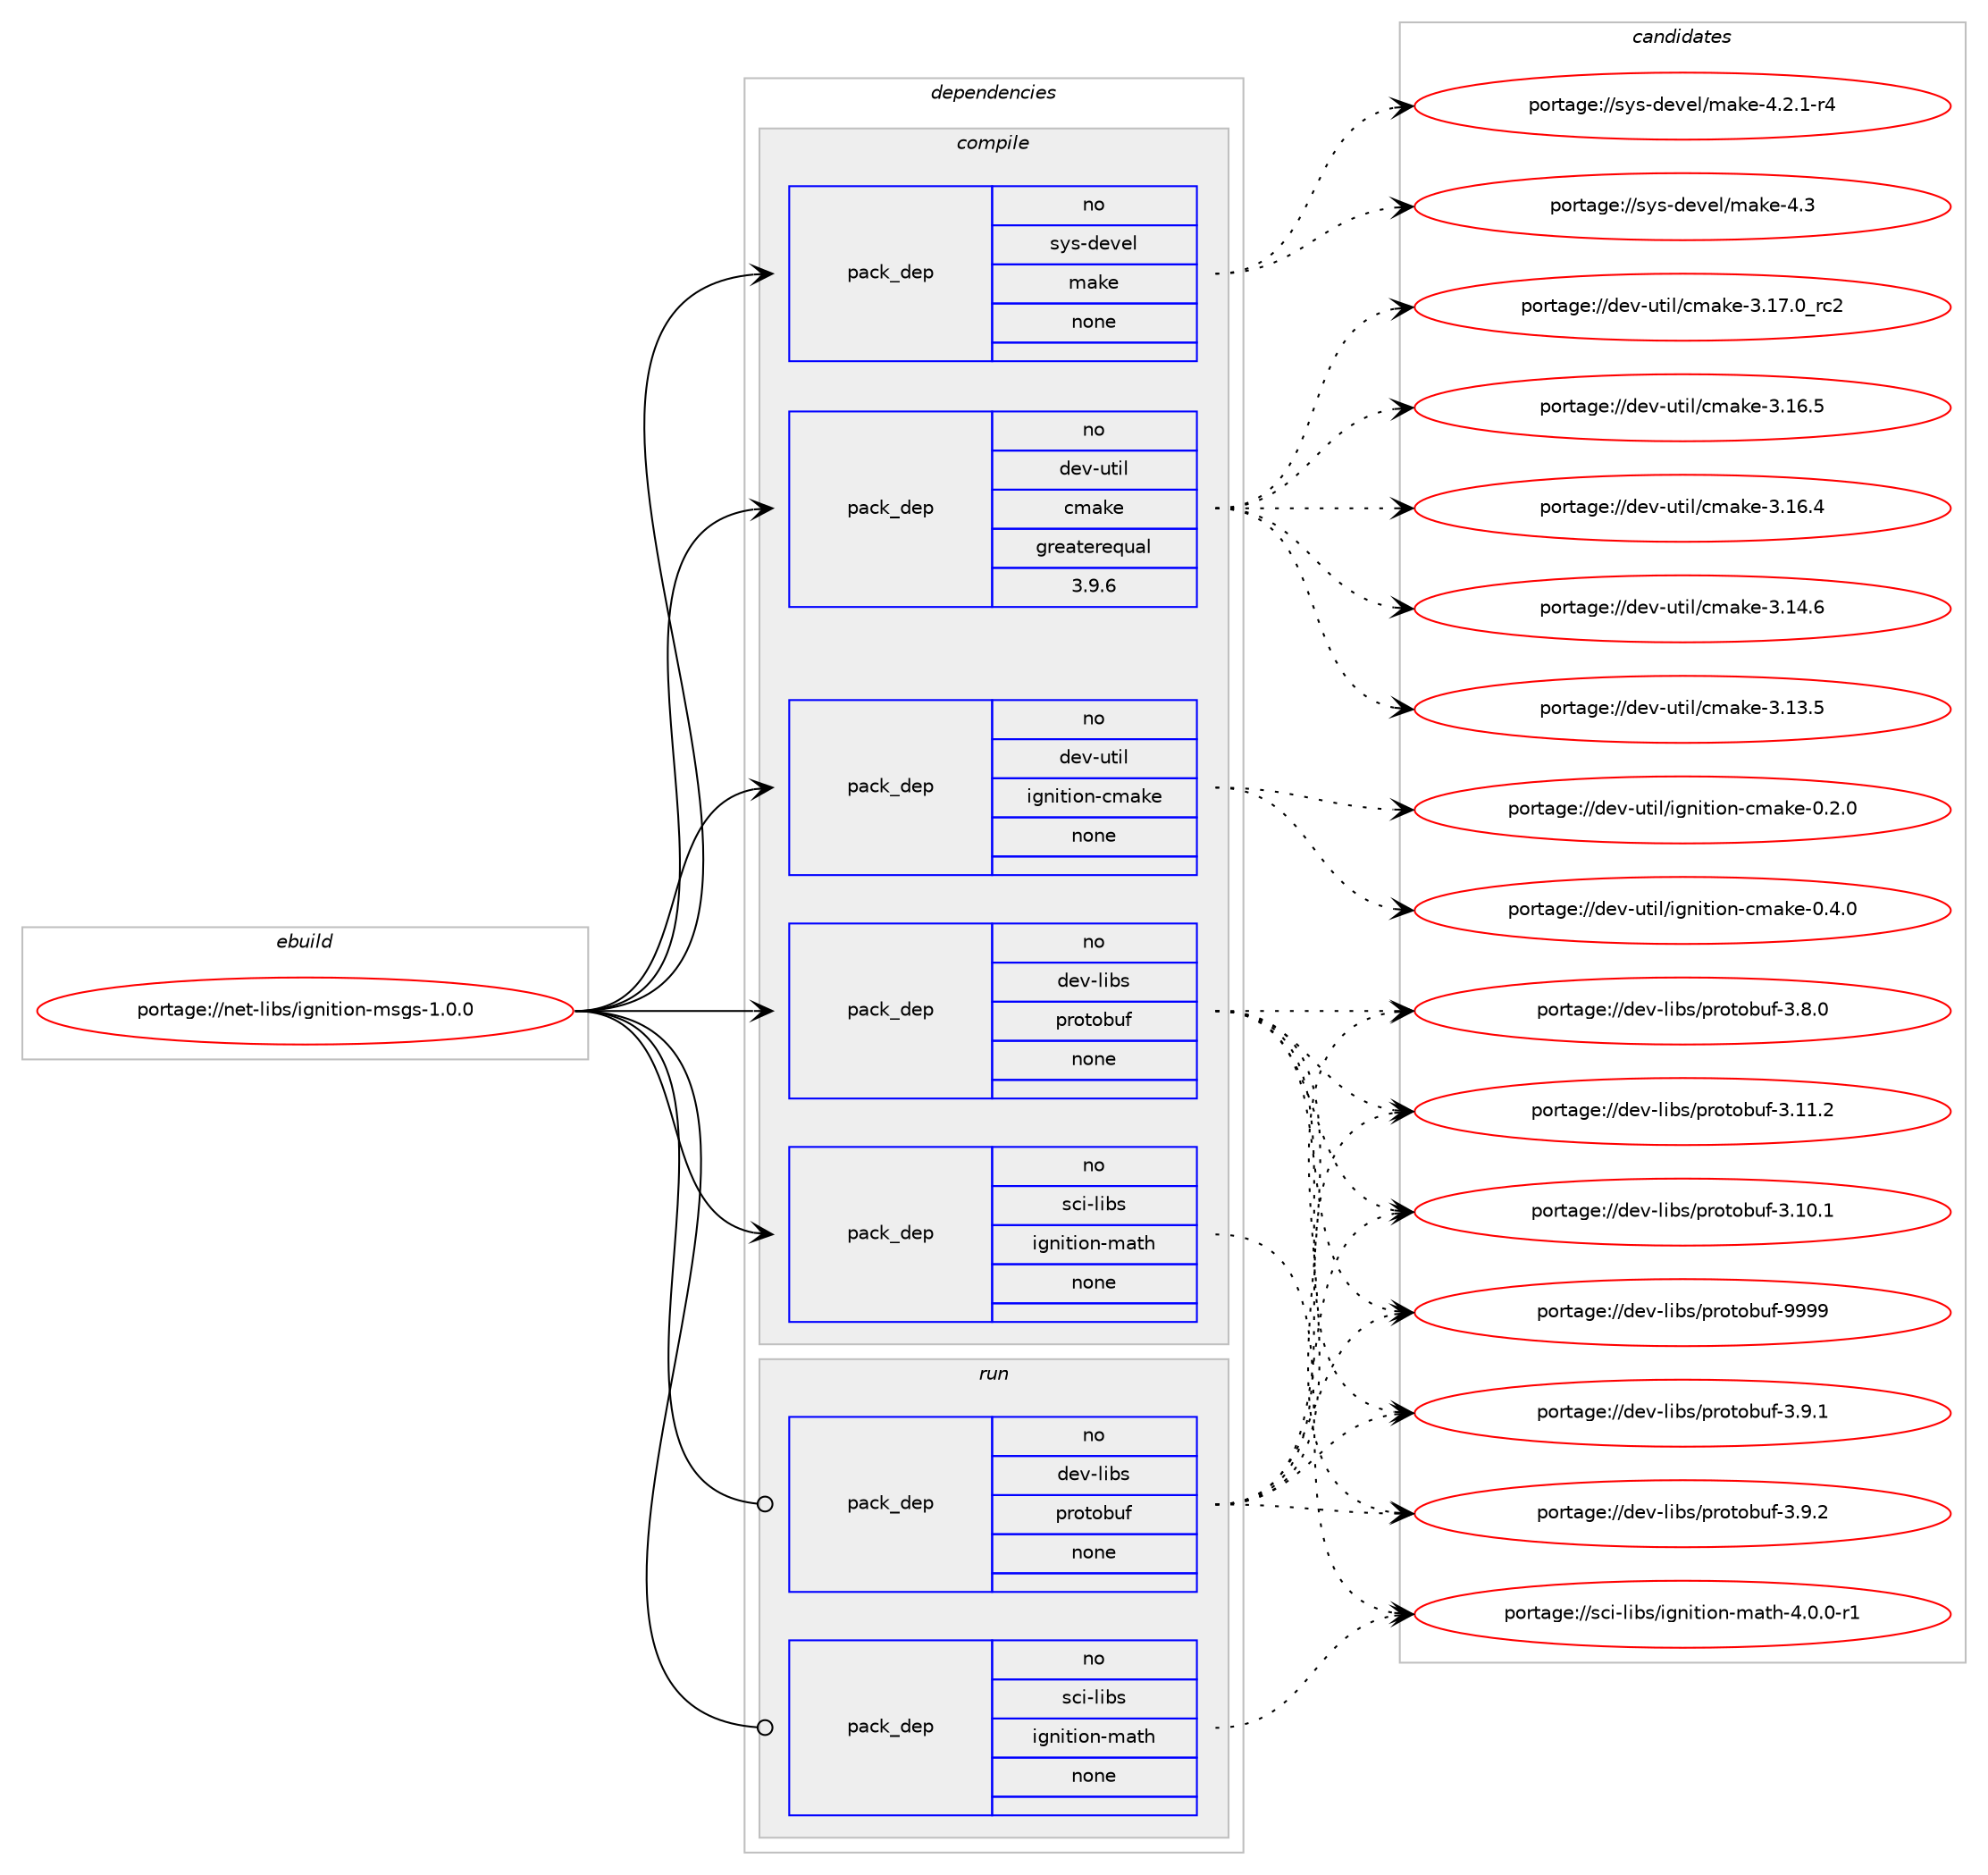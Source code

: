 digraph prolog {

# *************
# Graph options
# *************

newrank=true;
concentrate=true;
compound=true;
graph [rankdir=LR,fontname=Helvetica,fontsize=10,ranksep=1.5];#, ranksep=2.5, nodesep=0.2];
edge  [arrowhead=vee];
node  [fontname=Helvetica,fontsize=10];

# **********
# The ebuild
# **********

subgraph cluster_leftcol {
color=gray;
rank=same;
label=<<i>ebuild</i>>;
id [label="portage://net-libs/ignition-msgs-1.0.0", color=red, width=4, href="../net-libs/ignition-msgs-1.0.0.svg"];
}

# ****************
# The dependencies
# ****************

subgraph cluster_midcol {
color=gray;
label=<<i>dependencies</i>>;
subgraph cluster_compile {
fillcolor="#eeeeee";
style=filled;
label=<<i>compile</i>>;
subgraph pack46993 {
dependency60137 [label=<<TABLE BORDER="0" CELLBORDER="1" CELLSPACING="0" CELLPADDING="4" WIDTH="220"><TR><TD ROWSPAN="6" CELLPADDING="30">pack_dep</TD></TR><TR><TD WIDTH="110">no</TD></TR><TR><TD>dev-libs</TD></TR><TR><TD>protobuf</TD></TR><TR><TD>none</TD></TR><TR><TD></TD></TR></TABLE>>, shape=none, color=blue];
}
id:e -> dependency60137:w [weight=20,style="solid",arrowhead="vee"];
subgraph pack46994 {
dependency60138 [label=<<TABLE BORDER="0" CELLBORDER="1" CELLSPACING="0" CELLPADDING="4" WIDTH="220"><TR><TD ROWSPAN="6" CELLPADDING="30">pack_dep</TD></TR><TR><TD WIDTH="110">no</TD></TR><TR><TD>dev-util</TD></TR><TR><TD>cmake</TD></TR><TR><TD>greaterequal</TD></TR><TR><TD>3.9.6</TD></TR></TABLE>>, shape=none, color=blue];
}
id:e -> dependency60138:w [weight=20,style="solid",arrowhead="vee"];
subgraph pack46995 {
dependency60139 [label=<<TABLE BORDER="0" CELLBORDER="1" CELLSPACING="0" CELLPADDING="4" WIDTH="220"><TR><TD ROWSPAN="6" CELLPADDING="30">pack_dep</TD></TR><TR><TD WIDTH="110">no</TD></TR><TR><TD>dev-util</TD></TR><TR><TD>ignition-cmake</TD></TR><TR><TD>none</TD></TR><TR><TD></TD></TR></TABLE>>, shape=none, color=blue];
}
id:e -> dependency60139:w [weight=20,style="solid",arrowhead="vee"];
subgraph pack46996 {
dependency60140 [label=<<TABLE BORDER="0" CELLBORDER="1" CELLSPACING="0" CELLPADDING="4" WIDTH="220"><TR><TD ROWSPAN="6" CELLPADDING="30">pack_dep</TD></TR><TR><TD WIDTH="110">no</TD></TR><TR><TD>sci-libs</TD></TR><TR><TD>ignition-math</TD></TR><TR><TD>none</TD></TR><TR><TD></TD></TR></TABLE>>, shape=none, color=blue];
}
id:e -> dependency60140:w [weight=20,style="solid",arrowhead="vee"];
subgraph pack46997 {
dependency60141 [label=<<TABLE BORDER="0" CELLBORDER="1" CELLSPACING="0" CELLPADDING="4" WIDTH="220"><TR><TD ROWSPAN="6" CELLPADDING="30">pack_dep</TD></TR><TR><TD WIDTH="110">no</TD></TR><TR><TD>sys-devel</TD></TR><TR><TD>make</TD></TR><TR><TD>none</TD></TR><TR><TD></TD></TR></TABLE>>, shape=none, color=blue];
}
id:e -> dependency60141:w [weight=20,style="solid",arrowhead="vee"];
}
subgraph cluster_compileandrun {
fillcolor="#eeeeee";
style=filled;
label=<<i>compile and run</i>>;
}
subgraph cluster_run {
fillcolor="#eeeeee";
style=filled;
label=<<i>run</i>>;
subgraph pack46998 {
dependency60142 [label=<<TABLE BORDER="0" CELLBORDER="1" CELLSPACING="0" CELLPADDING="4" WIDTH="220"><TR><TD ROWSPAN="6" CELLPADDING="30">pack_dep</TD></TR><TR><TD WIDTH="110">no</TD></TR><TR><TD>dev-libs</TD></TR><TR><TD>protobuf</TD></TR><TR><TD>none</TD></TR><TR><TD></TD></TR></TABLE>>, shape=none, color=blue];
}
id:e -> dependency60142:w [weight=20,style="solid",arrowhead="odot"];
subgraph pack46999 {
dependency60143 [label=<<TABLE BORDER="0" CELLBORDER="1" CELLSPACING="0" CELLPADDING="4" WIDTH="220"><TR><TD ROWSPAN="6" CELLPADDING="30">pack_dep</TD></TR><TR><TD WIDTH="110">no</TD></TR><TR><TD>sci-libs</TD></TR><TR><TD>ignition-math</TD></TR><TR><TD>none</TD></TR><TR><TD></TD></TR></TABLE>>, shape=none, color=blue];
}
id:e -> dependency60143:w [weight=20,style="solid",arrowhead="odot"];
}
}

# **************
# The candidates
# **************

subgraph cluster_choices {
rank=same;
color=gray;
label=<<i>candidates</i>>;

subgraph choice46993 {
color=black;
nodesep=1;
choice100101118451081059811547112114111116111981171024557575757 [label="portage://dev-libs/protobuf-9999", color=red, width=4,href="../dev-libs/protobuf-9999.svg"];
choice10010111845108105981154711211411111611198117102455146574650 [label="portage://dev-libs/protobuf-3.9.2", color=red, width=4,href="../dev-libs/protobuf-3.9.2.svg"];
choice10010111845108105981154711211411111611198117102455146574649 [label="portage://dev-libs/protobuf-3.9.1", color=red, width=4,href="../dev-libs/protobuf-3.9.1.svg"];
choice10010111845108105981154711211411111611198117102455146564648 [label="portage://dev-libs/protobuf-3.8.0", color=red, width=4,href="../dev-libs/protobuf-3.8.0.svg"];
choice1001011184510810598115471121141111161119811710245514649494650 [label="portage://dev-libs/protobuf-3.11.2", color=red, width=4,href="../dev-libs/protobuf-3.11.2.svg"];
choice1001011184510810598115471121141111161119811710245514649484649 [label="portage://dev-libs/protobuf-3.10.1", color=red, width=4,href="../dev-libs/protobuf-3.10.1.svg"];
dependency60137:e -> choice100101118451081059811547112114111116111981171024557575757:w [style=dotted,weight="100"];
dependency60137:e -> choice10010111845108105981154711211411111611198117102455146574650:w [style=dotted,weight="100"];
dependency60137:e -> choice10010111845108105981154711211411111611198117102455146574649:w [style=dotted,weight="100"];
dependency60137:e -> choice10010111845108105981154711211411111611198117102455146564648:w [style=dotted,weight="100"];
dependency60137:e -> choice1001011184510810598115471121141111161119811710245514649494650:w [style=dotted,weight="100"];
dependency60137:e -> choice1001011184510810598115471121141111161119811710245514649484649:w [style=dotted,weight="100"];
}
subgraph choice46994 {
color=black;
nodesep=1;
choice1001011184511711610510847991099710710145514649554648951149950 [label="portage://dev-util/cmake-3.17.0_rc2", color=red, width=4,href="../dev-util/cmake-3.17.0_rc2.svg"];
choice1001011184511711610510847991099710710145514649544653 [label="portage://dev-util/cmake-3.16.5", color=red, width=4,href="../dev-util/cmake-3.16.5.svg"];
choice1001011184511711610510847991099710710145514649544652 [label="portage://dev-util/cmake-3.16.4", color=red, width=4,href="../dev-util/cmake-3.16.4.svg"];
choice1001011184511711610510847991099710710145514649524654 [label="portage://dev-util/cmake-3.14.6", color=red, width=4,href="../dev-util/cmake-3.14.6.svg"];
choice1001011184511711610510847991099710710145514649514653 [label="portage://dev-util/cmake-3.13.5", color=red, width=4,href="../dev-util/cmake-3.13.5.svg"];
dependency60138:e -> choice1001011184511711610510847991099710710145514649554648951149950:w [style=dotted,weight="100"];
dependency60138:e -> choice1001011184511711610510847991099710710145514649544653:w [style=dotted,weight="100"];
dependency60138:e -> choice1001011184511711610510847991099710710145514649544652:w [style=dotted,weight="100"];
dependency60138:e -> choice1001011184511711610510847991099710710145514649524654:w [style=dotted,weight="100"];
dependency60138:e -> choice1001011184511711610510847991099710710145514649514653:w [style=dotted,weight="100"];
}
subgraph choice46995 {
color=black;
nodesep=1;
choice1001011184511711610510847105103110105116105111110459910997107101454846524648 [label="portage://dev-util/ignition-cmake-0.4.0", color=red, width=4,href="../dev-util/ignition-cmake-0.4.0.svg"];
choice1001011184511711610510847105103110105116105111110459910997107101454846504648 [label="portage://dev-util/ignition-cmake-0.2.0", color=red, width=4,href="../dev-util/ignition-cmake-0.2.0.svg"];
dependency60139:e -> choice1001011184511711610510847105103110105116105111110459910997107101454846524648:w [style=dotted,weight="100"];
dependency60139:e -> choice1001011184511711610510847105103110105116105111110459910997107101454846504648:w [style=dotted,weight="100"];
}
subgraph choice46996 {
color=black;
nodesep=1;
choice1159910545108105981154710510311010511610511111045109971161044552464846484511449 [label="portage://sci-libs/ignition-math-4.0.0-r1", color=red, width=4,href="../sci-libs/ignition-math-4.0.0-r1.svg"];
dependency60140:e -> choice1159910545108105981154710510311010511610511111045109971161044552464846484511449:w [style=dotted,weight="100"];
}
subgraph choice46997 {
color=black;
nodesep=1;
choice11512111545100101118101108471099710710145524651 [label="portage://sys-devel/make-4.3", color=red, width=4,href="../sys-devel/make-4.3.svg"];
choice1151211154510010111810110847109971071014552465046494511452 [label="portage://sys-devel/make-4.2.1-r4", color=red, width=4,href="../sys-devel/make-4.2.1-r4.svg"];
dependency60141:e -> choice11512111545100101118101108471099710710145524651:w [style=dotted,weight="100"];
dependency60141:e -> choice1151211154510010111810110847109971071014552465046494511452:w [style=dotted,weight="100"];
}
subgraph choice46998 {
color=black;
nodesep=1;
choice100101118451081059811547112114111116111981171024557575757 [label="portage://dev-libs/protobuf-9999", color=red, width=4,href="../dev-libs/protobuf-9999.svg"];
choice10010111845108105981154711211411111611198117102455146574650 [label="portage://dev-libs/protobuf-3.9.2", color=red, width=4,href="../dev-libs/protobuf-3.9.2.svg"];
choice10010111845108105981154711211411111611198117102455146574649 [label="portage://dev-libs/protobuf-3.9.1", color=red, width=4,href="../dev-libs/protobuf-3.9.1.svg"];
choice10010111845108105981154711211411111611198117102455146564648 [label="portage://dev-libs/protobuf-3.8.0", color=red, width=4,href="../dev-libs/protobuf-3.8.0.svg"];
choice1001011184510810598115471121141111161119811710245514649494650 [label="portage://dev-libs/protobuf-3.11.2", color=red, width=4,href="../dev-libs/protobuf-3.11.2.svg"];
choice1001011184510810598115471121141111161119811710245514649484649 [label="portage://dev-libs/protobuf-3.10.1", color=red, width=4,href="../dev-libs/protobuf-3.10.1.svg"];
dependency60142:e -> choice100101118451081059811547112114111116111981171024557575757:w [style=dotted,weight="100"];
dependency60142:e -> choice10010111845108105981154711211411111611198117102455146574650:w [style=dotted,weight="100"];
dependency60142:e -> choice10010111845108105981154711211411111611198117102455146574649:w [style=dotted,weight="100"];
dependency60142:e -> choice10010111845108105981154711211411111611198117102455146564648:w [style=dotted,weight="100"];
dependency60142:e -> choice1001011184510810598115471121141111161119811710245514649494650:w [style=dotted,weight="100"];
dependency60142:e -> choice1001011184510810598115471121141111161119811710245514649484649:w [style=dotted,weight="100"];
}
subgraph choice46999 {
color=black;
nodesep=1;
choice1159910545108105981154710510311010511610511111045109971161044552464846484511449 [label="portage://sci-libs/ignition-math-4.0.0-r1", color=red, width=4,href="../sci-libs/ignition-math-4.0.0-r1.svg"];
dependency60143:e -> choice1159910545108105981154710510311010511610511111045109971161044552464846484511449:w [style=dotted,weight="100"];
}
}

}
